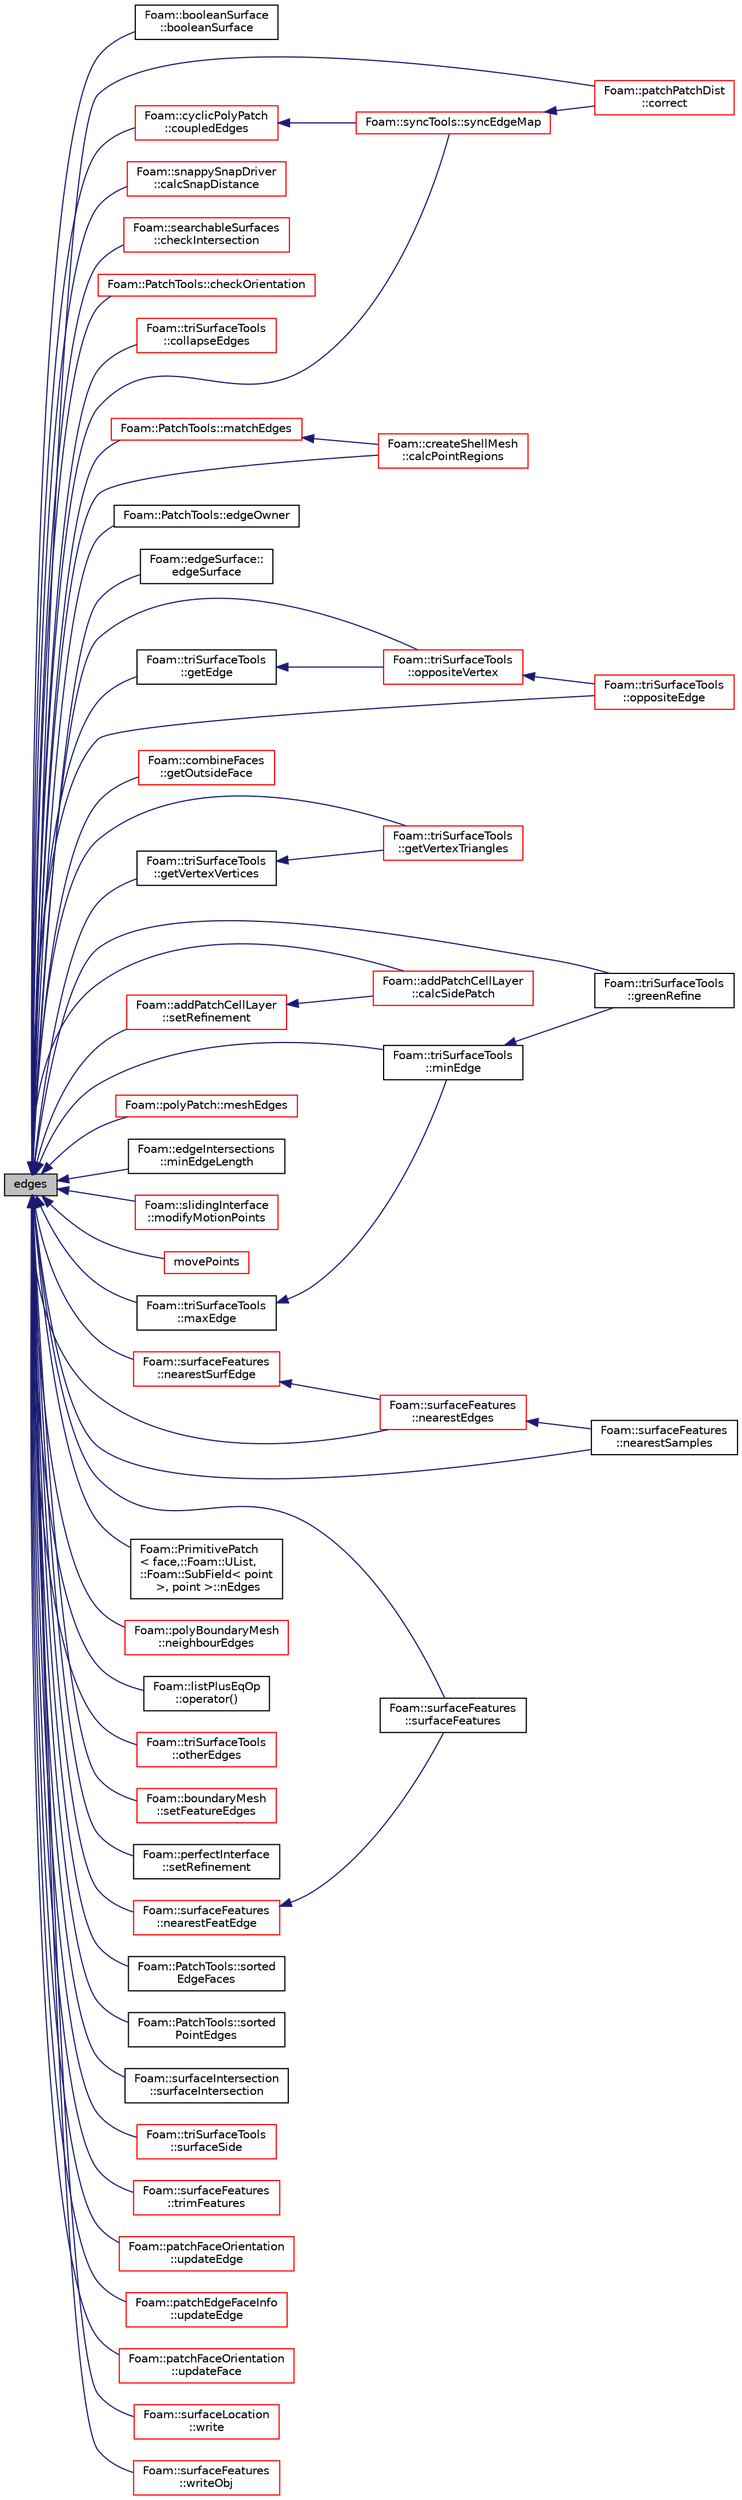 digraph "edges"
{
  bgcolor="transparent";
  edge [fontname="Helvetica",fontsize="10",labelfontname="Helvetica",labelfontsize="10"];
  node [fontname="Helvetica",fontsize="10",shape=record];
  rankdir="LR";
  Node1 [label="edges",height=0.2,width=0.4,color="black", fillcolor="grey75", style="filled", fontcolor="black"];
  Node1 -> Node2 [dir="back",color="midnightblue",fontsize="10",style="solid",fontname="Helvetica"];
  Node2 [label="Foam::booleanSurface\l::booleanSurface",height=0.2,width=0.4,color="black",URL="$a00146.html#af9badecab2d5cf9894182caa82611921",tooltip="Construct from surfaces and operation. Surfaces need to be closed. "];
  Node1 -> Node3 [dir="back",color="midnightblue",fontsize="10",style="solid",fontname="Helvetica"];
  Node3 [label="Foam::createShellMesh\l::calcPointRegions",height=0.2,width=0.4,color="red",URL="$a00438.html#abd09fd2558d9fc41e9a503ce2976fe5f",tooltip="Helper: calculate point regions. The point region is the. "];
  Node1 -> Node4 [dir="back",color="midnightblue",fontsize="10",style="solid",fontname="Helvetica"];
  Node4 [label="Foam::addPatchCellLayer\l::calcSidePatch",height=0.2,width=0.4,color="red",URL="$a00024.html#a25346f181e6f56df9a1839ff94eea581",tooltip="Boundary edges get extruded into boundary faces. Determine patch. "];
  Node1 -> Node5 [dir="back",color="midnightblue",fontsize="10",style="solid",fontname="Helvetica"];
  Node5 [label="Foam::snappySnapDriver\l::calcSnapDistance",height=0.2,width=0.4,color="red",URL="$a02442.html#afd4d0bc8076355e778a983cde07f58af",tooltip="Calculate edge length per patch point. "];
  Node1 -> Node6 [dir="back",color="midnightblue",fontsize="10",style="solid",fontname="Helvetica"];
  Node6 [label="Foam::searchableSurfaces\l::checkIntersection",height=0.2,width=0.4,color="red",URL="$a02340.html#a3c12c8cf462e900ac8c4fdb541feb09c",tooltip="Do surfaces self-intersect or intersect others. "];
  Node1 -> Node7 [dir="back",color="midnightblue",fontsize="10",style="solid",fontname="Helvetica"];
  Node7 [label="Foam::PatchTools::checkOrientation",height=0.2,width=0.4,color="red",URL="$a01856.html#a20f23e9ffe1102dccd75986b5435aef7",tooltip="Check for orientation issues. "];
  Node1 -> Node8 [dir="back",color="midnightblue",fontsize="10",style="solid",fontname="Helvetica"];
  Node8 [label="Foam::triSurfaceTools\l::collapseEdges",height=0.2,width=0.4,color="red",URL="$a02784.html#a3aee046d49916c8984f42f5710679e3f",tooltip="Create new triSurface by collapsing edges to edge mids. "];
  Node1 -> Node9 [dir="back",color="midnightblue",fontsize="10",style="solid",fontname="Helvetica"];
  Node9 [label="Foam::patchPatchDist\l::correct",height=0.2,width=0.4,color="red",URL="$a01851.html#a3ae44b28050c3aa494c1d8e18cf618c1",tooltip="Correct for mesh geom/topo changes. "];
  Node1 -> Node10 [dir="back",color="midnightblue",fontsize="10",style="solid",fontname="Helvetica"];
  Node10 [label="Foam::cyclicPolyPatch\l::coupledEdges",height=0.2,width=0.4,color="red",URL="$a00489.html#aeb3422aeee49268307deb477d32dc2d3",tooltip="Return connected edges (from patch local to neighbour patch local). "];
  Node10 -> Node11 [dir="back",color="midnightblue",fontsize="10",style="solid",fontname="Helvetica"];
  Node11 [label="Foam::syncTools::syncEdgeMap",height=0.2,width=0.4,color="red",URL="$a02634.html#a154ac086463b8d7a0eed8c4539d3ab73",tooltip="Synchronize values on selected edges. "];
  Node11 -> Node9 [dir="back",color="midnightblue",fontsize="10",style="solid",fontname="Helvetica"];
  Node1 -> Node12 [dir="back",color="midnightblue",fontsize="10",style="solid",fontname="Helvetica"];
  Node12 [label="Foam::PatchTools::edgeOwner",height=0.2,width=0.4,color="black",URL="$a01856.html#ad485a4317976b8ac8e212a2013f7b5b4"];
  Node1 -> Node13 [dir="back",color="midnightblue",fontsize="10",style="solid",fontname="Helvetica"];
  Node13 [label="Foam::edgeSurface::\ledgeSurface",height=0.2,width=0.4,color="black",URL="$a00629.html#abe6268d682c2dab294acf2175f47ca38",tooltip="Construct from surface and intersection description. "];
  Node1 -> Node14 [dir="back",color="midnightblue",fontsize="10",style="solid",fontname="Helvetica"];
  Node14 [label="Foam::triSurfaceTools\l::getEdge",height=0.2,width=0.4,color="black",URL="$a02784.html#a48231c2376e7ed4f8ce011614fc6a0bf",tooltip="Returns edge label connecting v1, v2 (local numbering) "];
  Node14 -> Node15 [dir="back",color="midnightblue",fontsize="10",style="solid",fontname="Helvetica"];
  Node15 [label="Foam::triSurfaceTools\l::oppositeVertex",height=0.2,width=0.4,color="red",URL="$a02784.html#a1bb76c6f6b4d7cf33afa170189b4fa22",tooltip="Get vertex (local numbering) opposite edge. "];
  Node15 -> Node16 [dir="back",color="midnightblue",fontsize="10",style="solid",fontname="Helvetica"];
  Node16 [label="Foam::triSurfaceTools\l::oppositeEdge",height=0.2,width=0.4,color="red",URL="$a02784.html#add52a50eba859bf8d348958892f352c3",tooltip="Get edge opposite vertex (local numbering) "];
  Node1 -> Node17 [dir="back",color="midnightblue",fontsize="10",style="solid",fontname="Helvetica"];
  Node17 [label="Foam::combineFaces\l::getOutsideFace",height=0.2,width=0.4,color="red",URL="$a00314.html#af695da5d6484dda0cf20307778b302f0",tooltip="Gets outside of patch as a face (in mesh point labels) "];
  Node1 -> Node18 [dir="back",color="midnightblue",fontsize="10",style="solid",fontname="Helvetica"];
  Node18 [label="Foam::triSurfaceTools\l::getVertexTriangles",height=0.2,width=0.4,color="red",URL="$a02784.html#aa242e3ca747b5d12e431a87f581aebb7",tooltip="Get all triangles using edge endpoint. "];
  Node1 -> Node19 [dir="back",color="midnightblue",fontsize="10",style="solid",fontname="Helvetica"];
  Node19 [label="Foam::triSurfaceTools\l::getVertexVertices",height=0.2,width=0.4,color="black",URL="$a02784.html#af8c8a35e91aeac5ecf9a34f607d2c035",tooltip="Get all vertices (local numbering) connected to vertices of edge. "];
  Node19 -> Node18 [dir="back",color="midnightblue",fontsize="10",style="solid",fontname="Helvetica"];
  Node1 -> Node20 [dir="back",color="midnightblue",fontsize="10",style="solid",fontname="Helvetica"];
  Node20 [label="Foam::triSurfaceTools\l::greenRefine",height=0.2,width=0.4,color="black",URL="$a02784.html#abfb8b3103f67e2652cfb672525ec5d43",tooltip="Refine edges by splitting to opposite vertex. "];
  Node1 -> Node21 [dir="back",color="midnightblue",fontsize="10",style="solid",fontname="Helvetica"];
  Node21 [label="Foam::PatchTools::matchEdges",height=0.2,width=0.4,color="red",URL="$a01856.html#af33c8acb7b267d0ccea6a0365776e1d1",tooltip="Find corresponding edges on patches sharing the same points. "];
  Node21 -> Node3 [dir="back",color="midnightblue",fontsize="10",style="solid",fontname="Helvetica"];
  Node1 -> Node22 [dir="back",color="midnightblue",fontsize="10",style="solid",fontname="Helvetica"];
  Node22 [label="Foam::triSurfaceTools\l::maxEdge",height=0.2,width=0.4,color="black",URL="$a02784.html#aedcb2ebabdbe8437654ce1d4ef881e71",tooltip="Returns element in edgeIndices with minimum length. "];
  Node22 -> Node23 [dir="back",color="midnightblue",fontsize="10",style="solid",fontname="Helvetica"];
  Node23 [label="Foam::triSurfaceTools\l::minEdge",height=0.2,width=0.4,color="black",URL="$a02784.html#ac365a22b30a404441ffa961fefac8348",tooltip="Returns element in edgeIndices with minimum length. "];
  Node23 -> Node20 [dir="back",color="midnightblue",fontsize="10",style="solid",fontname="Helvetica"];
  Node1 -> Node24 [dir="back",color="midnightblue",fontsize="10",style="solid",fontname="Helvetica"];
  Node24 [label="Foam::polyPatch::meshEdges",height=0.2,width=0.4,color="red",URL="$a01977.html#a3e82ec0ceb59637b5b1d2ab38af8e640",tooltip="Return global edge index for local edges. "];
  Node1 -> Node23 [dir="back",color="midnightblue",fontsize="10",style="solid",fontname="Helvetica"];
  Node1 -> Node25 [dir="back",color="midnightblue",fontsize="10",style="solid",fontname="Helvetica"];
  Node25 [label="Foam::edgeIntersections\l::minEdgeLength",height=0.2,width=0.4,color="black",URL="$a00623.html#aab87294afba9ae44ed84b862eaad0a64",tooltip="Calculate min edge length for every surface point. "];
  Node1 -> Node26 [dir="back",color="midnightblue",fontsize="10",style="solid",fontname="Helvetica"];
  Node26 [label="Foam::slidingInterface\l::modifyMotionPoints",height=0.2,width=0.4,color="red",URL="$a02417.html#a4a962b56dd7cf30972c468258fa888e5",tooltip="Modify motion points to comply with the topological change. "];
  Node1 -> Node27 [dir="back",color="midnightblue",fontsize="10",style="solid",fontname="Helvetica"];
  Node27 [label="movePoints",height=0.2,width=0.4,color="red",URL="$a02021.html#a4fb366d4fdab7f8f6bcb1cd811d0fb8a",tooltip="Correct patch after moving points. "];
  Node1 -> Node28 [dir="back",color="midnightblue",fontsize="10",style="solid",fontname="Helvetica"];
  Node28 [label="Foam::surfaceFeatures\l::nearestEdges",height=0.2,width=0.4,color="red",URL="$a02565.html#ad0730de914a7db6da70faf38494a489d",tooltip="Like nearestSamples but now gets nearest point on. "];
  Node28 -> Node29 [dir="back",color="midnightblue",fontsize="10",style="solid",fontname="Helvetica"];
  Node29 [label="Foam::surfaceFeatures\l::nearestSamples",height=0.2,width=0.4,color="black",URL="$a02565.html#a24bd0a4e839c5c085b4d056e900b8073",tooltip="Find nearest sample for regularly sampled points along. "];
  Node1 -> Node30 [dir="back",color="midnightblue",fontsize="10",style="solid",fontname="Helvetica"];
  Node30 [label="Foam::surfaceFeatures\l::nearestFeatEdge",height=0.2,width=0.4,color="red",URL="$a02565.html#a1886e792c1c3df0142ae87adadbd7aef",tooltip="Find nearest feature edge to each surface edge. Uses the. "];
  Node30 -> Node31 [dir="back",color="midnightblue",fontsize="10",style="solid",fontname="Helvetica"];
  Node31 [label="Foam::surfaceFeatures\l::surfaceFeatures",height=0.2,width=0.4,color="black",URL="$a02565.html#ad37c6263cbba065fbffe29e843e18245",tooltip="Construct from pointField and edgeList (edgeMesh) "];
  Node1 -> Node29 [dir="back",color="midnightblue",fontsize="10",style="solid",fontname="Helvetica"];
  Node1 -> Node32 [dir="back",color="midnightblue",fontsize="10",style="solid",fontname="Helvetica"];
  Node32 [label="Foam::surfaceFeatures\l::nearestSurfEdge",height=0.2,width=0.4,color="red",URL="$a02565.html#ac9d88c671fbfe12e0526038fb054c11d",tooltip="Find nearest surface edge (out of selectedEdges) for. "];
  Node32 -> Node28 [dir="back",color="midnightblue",fontsize="10",style="solid",fontname="Helvetica"];
  Node1 -> Node33 [dir="back",color="midnightblue",fontsize="10",style="solid",fontname="Helvetica"];
  Node33 [label="Foam::PrimitivePatch\l\< face,::Foam::UList,\l::Foam::SubField\< point\l \>, point \>::nEdges",height=0.2,width=0.4,color="black",URL="$a02021.html#a1db9478309c639504a743b7b194226f4",tooltip="Return number of edges in patch. "];
  Node1 -> Node34 [dir="back",color="midnightblue",fontsize="10",style="solid",fontname="Helvetica"];
  Node34 [label="Foam::polyBoundaryMesh\l::neighbourEdges",height=0.2,width=0.4,color="red",URL="$a01953.html#a1622aa14f9257dc2d02f4bd0826049e7",tooltip="Per patch the edges on the neighbouring patch. Is for every external. "];
  Node1 -> Node35 [dir="back",color="midnightblue",fontsize="10",style="solid",fontname="Helvetica"];
  Node35 [label="Foam::listPlusEqOp\l::operator()",height=0.2,width=0.4,color="black",URL="$a01402.html#ae4420a9fd791f5ab9ebad1a3150ba899"];
  Node1 -> Node16 [dir="back",color="midnightblue",fontsize="10",style="solid",fontname="Helvetica"];
  Node1 -> Node15 [dir="back",color="midnightblue",fontsize="10",style="solid",fontname="Helvetica"];
  Node1 -> Node36 [dir="back",color="midnightblue",fontsize="10",style="solid",fontname="Helvetica"];
  Node36 [label="Foam::triSurfaceTools\l::otherEdges",height=0.2,width=0.4,color="red",URL="$a02784.html#af863d48b1d29c88398d625999e917a9d",tooltip="Get the two edges on facei counterclockwise after edgeI. "];
  Node1 -> Node37 [dir="back",color="midnightblue",fontsize="10",style="solid",fontname="Helvetica"];
  Node37 [label="Foam::boundaryMesh\l::setFeatureEdges",height=0.2,width=0.4,color="red",URL="$a00149.html#a0e01df03fc2c7dbfd31c0fa36528926a",tooltip="Set featureEdges, edgeToFeature, featureSegments according. "];
  Node1 -> Node38 [dir="back",color="midnightblue",fontsize="10",style="solid",fontname="Helvetica"];
  Node38 [label="Foam::perfectInterface\l::setRefinement",height=0.2,width=0.4,color="black",URL="$a01873.html#a9127fcee3341a601c9d07bee5d1e3738",tooltip="Insert the layer addition/removal instructions. "];
  Node1 -> Node39 [dir="back",color="midnightblue",fontsize="10",style="solid",fontname="Helvetica"];
  Node39 [label="Foam::addPatchCellLayer\l::setRefinement",height=0.2,width=0.4,color="red",URL="$a00024.html#a9488cb0518f21b76444c508cc9658d64",tooltip="Play commands into polyTopoChange to create layers on top. "];
  Node39 -> Node4 [dir="back",color="midnightblue",fontsize="10",style="solid",fontname="Helvetica"];
  Node1 -> Node40 [dir="back",color="midnightblue",fontsize="10",style="solid",fontname="Helvetica"];
  Node40 [label="Foam::PatchTools::sorted\lEdgeFaces",height=0.2,width=0.4,color="black",URL="$a01856.html#a6f45385fbdbafd55b359508624f4e84f"];
  Node1 -> Node41 [dir="back",color="midnightblue",fontsize="10",style="solid",fontname="Helvetica"];
  Node41 [label="Foam::PatchTools::sorted\lPointEdges",height=0.2,width=0.4,color="black",URL="$a01856.html#ade266c84d472629a66d2ec0f9c8f2ff9"];
  Node1 -> Node31 [dir="back",color="midnightblue",fontsize="10",style="solid",fontname="Helvetica"];
  Node1 -> Node42 [dir="back",color="midnightblue",fontsize="10",style="solid",fontname="Helvetica"];
  Node42 [label="Foam::surfaceIntersection\l::surfaceIntersection",height=0.2,width=0.4,color="black",URL="$a02573.html#a0227f78e50cd258d5b10a3f1214bea8f",tooltip="Special: intersect surface with itself. Used to check for. "];
  Node1 -> Node43 [dir="back",color="midnightblue",fontsize="10",style="solid",fontname="Helvetica"];
  Node43 [label="Foam::triSurfaceTools\l::surfaceSide",height=0.2,width=0.4,color="red",URL="$a02784.html#ae00858e2e83c342b4f2520e8db4bd345",tooltip="Given nearest point (to sample) on surface determines which side. "];
  Node1 -> Node11 [dir="back",color="midnightblue",fontsize="10",style="solid",fontname="Helvetica"];
  Node1 -> Node44 [dir="back",color="midnightblue",fontsize="10",style="solid",fontname="Helvetica"];
  Node44 [label="Foam::surfaceFeatures\l::trimFeatures",height=0.2,width=0.4,color="red",URL="$a02565.html#af640d0750bcc401bc012c69e60b809a8",tooltip="Delete small sets of edges. Edges are stringed up and any. "];
  Node1 -> Node45 [dir="back",color="midnightblue",fontsize="10",style="solid",fontname="Helvetica"];
  Node45 [label="Foam::patchFaceOrientation\l::updateEdge",height=0.2,width=0.4,color="red",URL="$a01837.html#a841511bef3df76a89d8e4e45e930d688",tooltip="Influence of face on edge. "];
  Node1 -> Node46 [dir="back",color="midnightblue",fontsize="10",style="solid",fontname="Helvetica"];
  Node46 [label="Foam::patchEdgeFaceInfo\l::updateEdge",height=0.2,width=0.4,color="red",URL="$a01833.html#a1759413fb3f951dccc62374728b260a3",tooltip="Influence of face on edge. "];
  Node1 -> Node47 [dir="back",color="midnightblue",fontsize="10",style="solid",fontname="Helvetica"];
  Node47 [label="Foam::patchFaceOrientation\l::updateFace",height=0.2,width=0.4,color="red",URL="$a01837.html#a250b4edd61f28d2e66fd8d1a429d7a28",tooltip="Influence of edge on face. "];
  Node1 -> Node48 [dir="back",color="midnightblue",fontsize="10",style="solid",fontname="Helvetica"];
  Node48 [label="Foam::surfaceLocation\l::write",height=0.2,width=0.4,color="red",URL="$a02574.html#ac46794559b7ceed2ee99203d84784f86",tooltip="Write info to os. "];
  Node1 -> Node49 [dir="back",color="midnightblue",fontsize="10",style="solid",fontname="Helvetica"];
  Node49 [label="Foam::surfaceFeatures\l::writeObj",height=0.2,width=0.4,color="red",URL="$a02565.html#af78e21d23a56aa4355af14059f2b2770",tooltip="Write to separate OBJ files (region, external, internal edges,. "];
}
